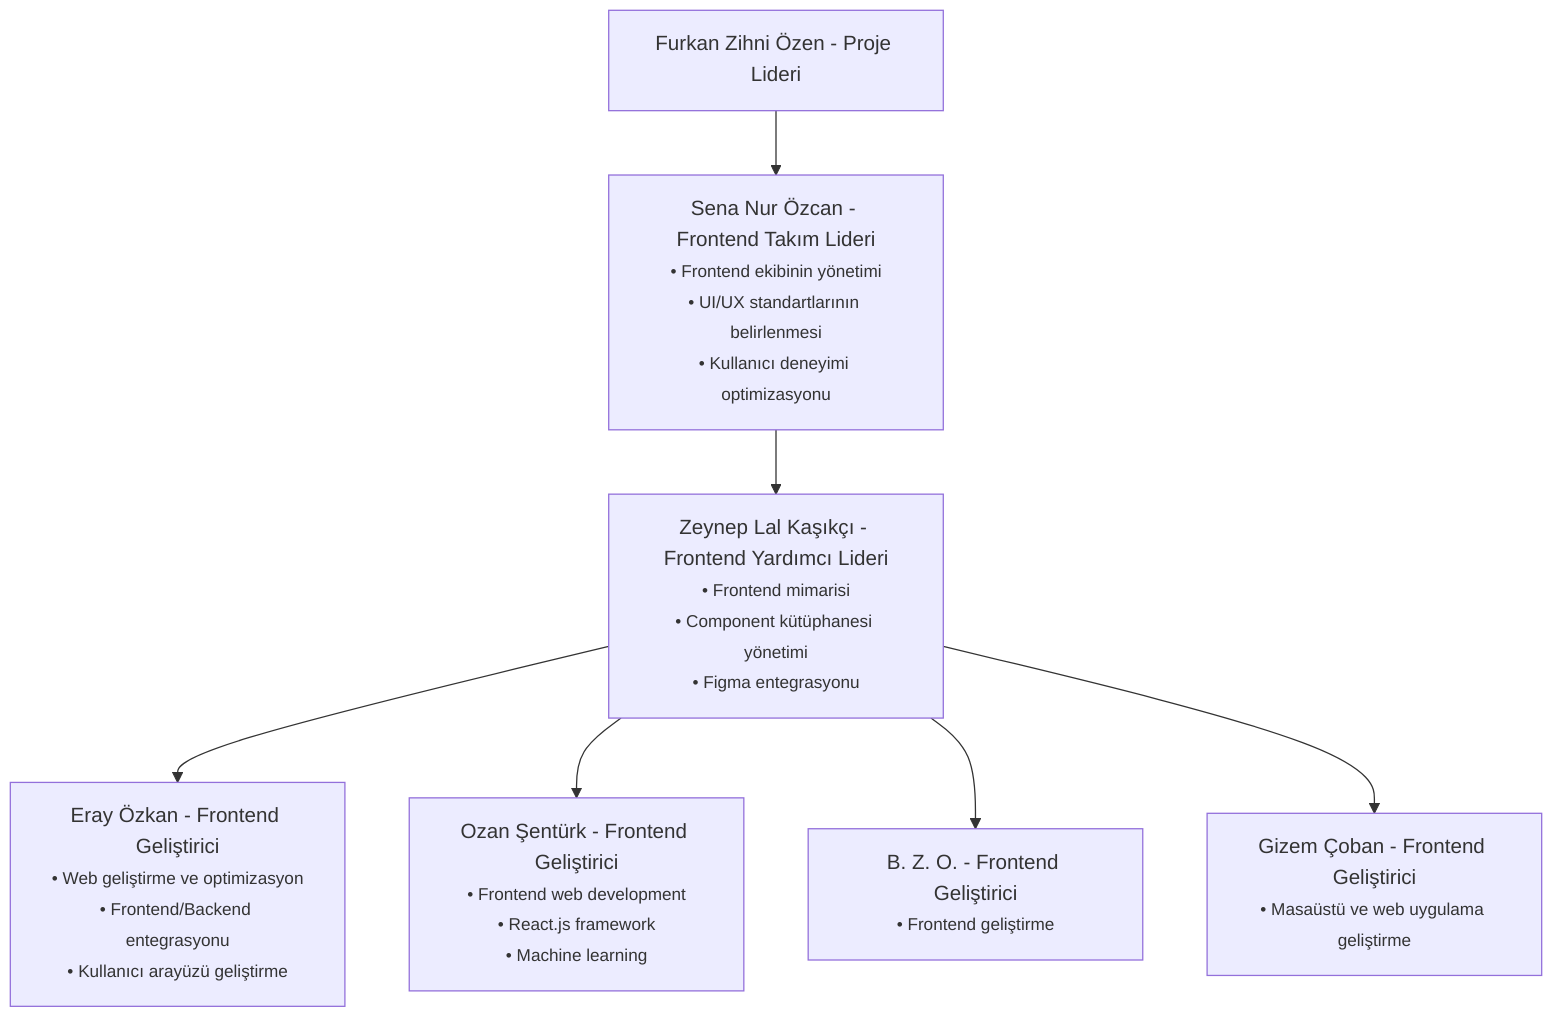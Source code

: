 graph TD
    ProjeLideri["Furkan Zihni Özen - Proje Lideri"]
    
    FrontendLideri["Sena Nur Özcan - Frontend Takım Lideri<br/><small>• Frontend ekibinin yönetimi<br/>• UI/UX standartlarının belirlenmesi<br/>• Kullanıcı deneyimi optimizasyonu</small>"]
    
    FrontendYardimciLideri["Zeynep Lal Kaşıkçı - Frontend Yardımcı Lideri<br/><small>• Frontend mimarisi<br/>• Component kütüphanesi yönetimi<br/>• Figma entegrasyonu</small>"]
    
    FrontendGelistirici1["Eray Özkan - Frontend Geliştirici<br/><small>• Web geliştirme ve optimizasyon<br/>• Frontend/Backend entegrasyonu<br/>• Kullanıcı arayüzü geliştirme</small>"]
    
    FrontendGelistirici2["Ozan Şentürk - Frontend Geliştirici<br/><small>• Frontend web development<br/>• React.js framework<br/>• Machine learning</small>"]
    
    FrontendGelistirici3["B. Z. O. - Frontend Geliştirici<br/><small>• Frontend geliştirme</small>"]
    
    FrontendGelistirici4["Gizem Çoban - Frontend Geliştirici<br/><small>• Masaüstü ve web uygulama geliştirme</small>"]
    
    ProjeLideri --> FrontendLideri
    FrontendLideri --> FrontendYardimciLideri
    FrontendYardimciLideri --> FrontendGelistirici1
    FrontendYardimciLideri --> FrontendGelistirici2
    FrontendYardimciLideri --> FrontendGelistirici3
    FrontendYardimciLideri --> FrontendGelistirici4